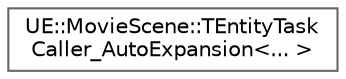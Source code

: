 digraph "Graphical Class Hierarchy"
{
 // INTERACTIVE_SVG=YES
 // LATEX_PDF_SIZE
  bgcolor="transparent";
  edge [fontname=Helvetica,fontsize=10,labelfontname=Helvetica,labelfontsize=10];
  node [fontname=Helvetica,fontsize=10,shape=box,height=0.2,width=0.4];
  rankdir="LR";
  Node0 [id="Node000000",label="UE::MovieScene::TEntityTask\lCaller_AutoExpansion\<... \>",height=0.2,width=0.4,color="grey40", fillcolor="white", style="filled",URL="$d5/da5/structUE_1_1MovieScene_1_1TEntityTaskCaller__AutoExpansion.html",tooltip=" "];
}
